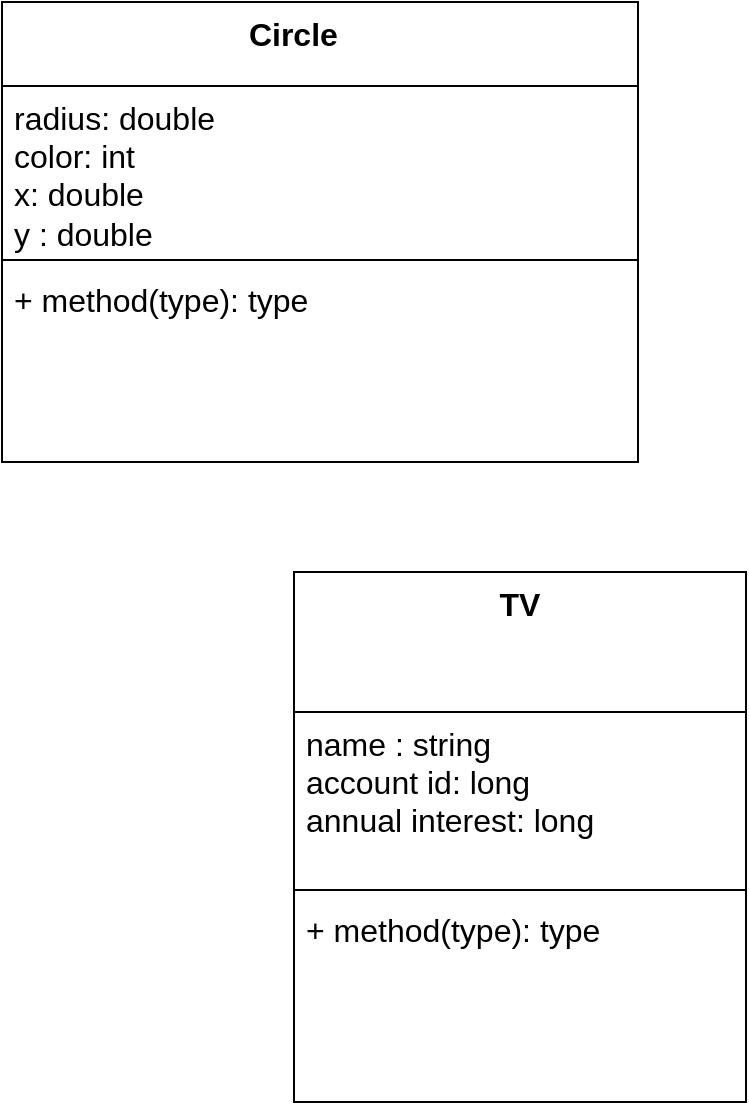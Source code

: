 <mxfile version="23.0.1" type="github">
  <diagram name="Page-1" id="j220yf6-0lvBAJjdVejw">
    <mxGraphModel dx="851" dy="1739" grid="0" gridSize="10" guides="1" tooltips="1" connect="1" arrows="1" fold="1" page="0" pageScale="1" pageWidth="850" pageHeight="1100" math="0" shadow="0">
      <root>
        <mxCell id="0" />
        <mxCell id="1" parent="0" />
        <mxCell id="j6W-gG76XEws--CW1zw8-1" value="Circle&amp;nbsp;&lt;span style=&quot;white-space: pre;&quot;&gt;&#x9;&lt;/span&gt;" style="swimlane;fontStyle=1;align=center;verticalAlign=top;childLayout=stackLayout;horizontal=1;startSize=42;horizontalStack=0;resizeParent=1;resizeParentMax=0;resizeLast=0;collapsible=1;marginBottom=0;whiteSpace=wrap;html=1;fontSize=16;" vertex="1" parent="1">
          <mxGeometry x="-52" y="-997" width="318" height="230" as="geometry" />
        </mxCell>
        <mxCell id="j6W-gG76XEws--CW1zw8-2" value="radius: double&amp;nbsp;&lt;br&gt;color: int&amp;nbsp;&lt;br&gt;x: double&amp;nbsp;&lt;br&gt;y : double&amp;nbsp;" style="text;strokeColor=none;fillColor=none;align=left;verticalAlign=top;spacingLeft=4;spacingRight=4;overflow=hidden;rotatable=0;points=[[0,0.5],[1,0.5]];portConstraint=eastwest;whiteSpace=wrap;html=1;fontSize=16;" vertex="1" parent="j6W-gG76XEws--CW1zw8-1">
          <mxGeometry y="42" width="318" height="83" as="geometry" />
        </mxCell>
        <mxCell id="j6W-gG76XEws--CW1zw8-3" value="" style="line;strokeWidth=1;fillColor=none;align=left;verticalAlign=middle;spacingTop=-1;spacingLeft=3;spacingRight=3;rotatable=0;labelPosition=right;points=[];portConstraint=eastwest;strokeColor=inherit;fontSize=16;" vertex="1" parent="j6W-gG76XEws--CW1zw8-1">
          <mxGeometry y="125" width="318" height="8" as="geometry" />
        </mxCell>
        <mxCell id="j6W-gG76XEws--CW1zw8-4" value="+ method(type): type" style="text;strokeColor=none;fillColor=none;align=left;verticalAlign=top;spacingLeft=4;spacingRight=4;overflow=hidden;rotatable=0;points=[[0,0.5],[1,0.5]];portConstraint=eastwest;whiteSpace=wrap;html=1;fontSize=16;" vertex="1" parent="j6W-gG76XEws--CW1zw8-1">
          <mxGeometry y="133" width="318" height="97" as="geometry" />
        </mxCell>
        <mxCell id="j6W-gG76XEws--CW1zw8-5" value="TV" style="swimlane;fontStyle=1;align=center;verticalAlign=top;childLayout=stackLayout;horizontal=1;startSize=70;horizontalStack=0;resizeParent=1;resizeParentMax=0;resizeLast=0;collapsible=1;marginBottom=0;whiteSpace=wrap;html=1;fontSize=16;" vertex="1" parent="1">
          <mxGeometry x="94" y="-712" width="226" height="265" as="geometry" />
        </mxCell>
        <mxCell id="j6W-gG76XEws--CW1zw8-6" value="name : string&amp;nbsp;&lt;br&gt;account id: long&lt;br&gt;annual interest: long" style="text;strokeColor=none;fillColor=none;align=left;verticalAlign=top;spacingLeft=4;spacingRight=4;overflow=hidden;rotatable=0;points=[[0,0.5],[1,0.5]];portConstraint=eastwest;whiteSpace=wrap;html=1;fontSize=16;" vertex="1" parent="j6W-gG76XEws--CW1zw8-5">
          <mxGeometry y="70" width="226" height="85" as="geometry" />
        </mxCell>
        <mxCell id="j6W-gG76XEws--CW1zw8-7" value="" style="line;strokeWidth=1;fillColor=none;align=left;verticalAlign=middle;spacingTop=-1;spacingLeft=3;spacingRight=3;rotatable=0;labelPosition=right;points=[];portConstraint=eastwest;strokeColor=inherit;fontSize=16;" vertex="1" parent="j6W-gG76XEws--CW1zw8-5">
          <mxGeometry y="155" width="226" height="8" as="geometry" />
        </mxCell>
        <mxCell id="j6W-gG76XEws--CW1zw8-8" value="+ method(type): type" style="text;strokeColor=none;fillColor=none;align=left;verticalAlign=top;spacingLeft=4;spacingRight=4;overflow=hidden;rotatable=0;points=[[0,0.5],[1,0.5]];portConstraint=eastwest;whiteSpace=wrap;html=1;fontSize=16;" vertex="1" parent="j6W-gG76XEws--CW1zw8-5">
          <mxGeometry y="163" width="226" height="102" as="geometry" />
        </mxCell>
        <mxCell id="j6W-gG76XEws--CW1zw8-9" style="edgeStyle=none;curved=1;rounded=0;orthogonalLoop=1;jettySize=auto;html=1;entryX=0;entryY=0.5;entryDx=0;entryDy=0;fontSize=12;startSize=8;endSize=8;" edge="1" parent="j6W-gG76XEws--CW1zw8-5" source="j6W-gG76XEws--CW1zw8-8" target="j6W-gG76XEws--CW1zw8-8">
          <mxGeometry relative="1" as="geometry" />
        </mxCell>
      </root>
    </mxGraphModel>
  </diagram>
</mxfile>
